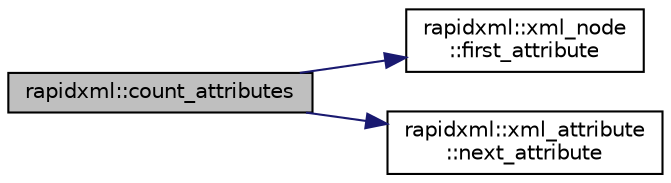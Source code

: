 digraph "rapidxml::count_attributes"
{
 // LATEX_PDF_SIZE
  edge [fontname="Helvetica",fontsize="10",labelfontname="Helvetica",labelfontsize="10"];
  node [fontname="Helvetica",fontsize="10",shape=record];
  rankdir="LR";
  Node1 [label="rapidxml::count_attributes",height=0.2,width=0.4,color="black", fillcolor="grey75", style="filled", fontcolor="black",tooltip=" "];
  Node1 -> Node2 [color="midnightblue",fontsize="10",style="solid",fontname="Helvetica"];
  Node2 [label="rapidxml::xml_node\l::first_attribute",height=0.2,width=0.4,color="black", fillcolor="white", style="filled",URL="$classrapidxml_1_1xml__node.html#ab816ab6f13ee4b0588d5b76b0697511c",tooltip=" "];
  Node1 -> Node3 [color="midnightblue",fontsize="10",style="solid",fontname="Helvetica"];
  Node3 [label="rapidxml::xml_attribute\l::next_attribute",height=0.2,width=0.4,color="black", fillcolor="white", style="filled",URL="$classrapidxml_1_1xml__attribute.html#affd0c8d0a9020df0998c507cae5474e5",tooltip=" "];
}
